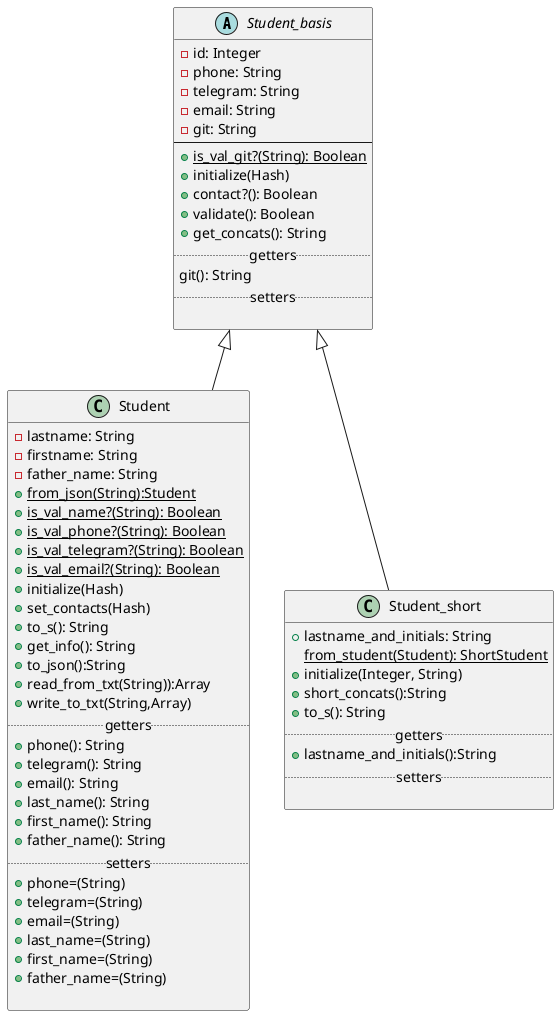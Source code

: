 @startuml
'https://plantuml.com/class-diagram'

abstract class Student_basis{
     -id: Integer
     -phone: String
     -telegram: String
     -email: String
     -git: String
--
     +{static}is_val_git?(String): Boolean
     +initialize(Hash)
     +contact?(): Boolean
     +validate(): Boolean
     +get_concats(): String
     .. getters..
     git(): String
     .. setters ..

}

class Student extends Student_basis{
     -lastname: String
     -firstname: String
     -father_name: String
     +{static}from_json(String):Student
     +{static}is_val_name?(String): Boolean
     +{static}is_val_phone?(String): Boolean
     +{static}is_val_telegram?(String): Boolean
     +{static}is_val_email?(String): Boolean
     +initialize(Hash)
     +set_contacts(Hash)
     +to_s(): String
     +get_info(): String
     +to_json():String
     +read_from_txt(String)):Array
     +write_to_txt(String,Array)
     .. getters ..
     +phone(): String
     +telegram(): String
     +email(): String
     +last_name(): String
     +first_name(): String
     +father_name(): String
     .. setters ..
     +phone=(String)
     +telegram=(String)
     +email=(String)
     +last_name=(String)
     +first_name=(String)
     +father_name=(String)

}

class Student_short extends Student_basis{
     +lastname_and_initials: String
     {static}from_student(Student): ShortStudent
     +initialize(Integer, String)
     +short_concats():String
     +to_s(): String
     .. getters ..
     +lastname_and_initials():String
     .. setters ..

}
@enduml
